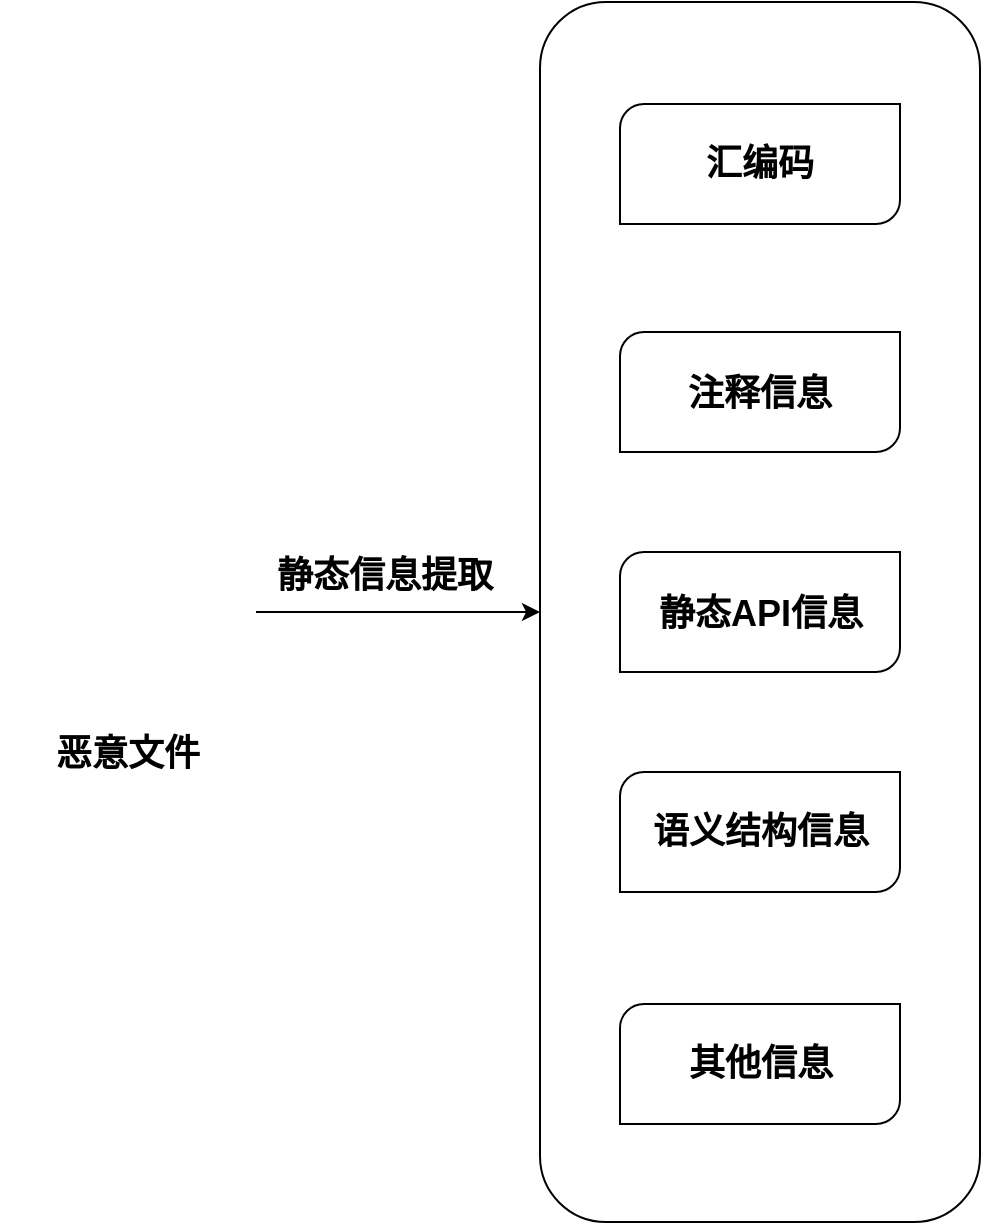 <mxfile version="26.0.7">
  <diagram name="第 1 页" id="dxvrjl87SDcU2a7-i233">
    <mxGraphModel dx="1866" dy="2007" grid="1" gridSize="10" guides="1" tooltips="1" connect="1" arrows="1" fold="1" page="1" pageScale="1" pageWidth="827" pageHeight="1169" math="0" shadow="0">
      <root>
        <mxCell id="0" />
        <mxCell id="1" parent="0" />
        <mxCell id="3dfxl_YuZ5u5SvN4yfyj-3" style="edgeStyle=orthogonalEdgeStyle;rounded=0;orthogonalLoop=1;jettySize=auto;html=1;entryX=0;entryY=0.5;entryDx=0;entryDy=0;" edge="1" parent="1" source="3dfxl_YuZ5u5SvN4yfyj-1" target="3dfxl_YuZ5u5SvN4yfyj-2">
          <mxGeometry relative="1" as="geometry" />
        </mxCell>
        <mxCell id="3dfxl_YuZ5u5SvN4yfyj-1" value="" style="shape=image;html=1;verticalAlign=top;verticalLabelPosition=bottom;labelBackgroundColor=#ffffff;imageAspect=0;aspect=fixed;image=https://cdn0.iconfinder.com/data/icons/octicons/1024/file-binary-128.png" vertex="1" parent="1">
          <mxGeometry x="20" y="240" width="128" height="128" as="geometry" />
        </mxCell>
        <mxCell id="3dfxl_YuZ5u5SvN4yfyj-2" value="" style="rounded=1;whiteSpace=wrap;html=1;fillColor=none;" vertex="1" parent="1">
          <mxGeometry x="290" y="-1" width="220" height="610" as="geometry" />
        </mxCell>
        <mxCell id="3dfxl_YuZ5u5SvN4yfyj-5" value="" style="verticalLabelPosition=bottom;verticalAlign=top;html=1;shape=mxgraph.basic.diag_round_rect;dx=6;whiteSpace=wrap;" vertex="1" parent="1">
          <mxGeometry x="330" y="50" width="140" height="60" as="geometry" />
        </mxCell>
        <mxCell id="3dfxl_YuZ5u5SvN4yfyj-6" value="&lt;font style=&quot;font-size: 18px;&quot;&gt;&lt;b&gt;汇编码&lt;/b&gt;&lt;/font&gt;" style="text;strokeColor=none;align=center;fillColor=none;html=1;verticalAlign=middle;whiteSpace=wrap;rounded=0;" vertex="1" parent="1">
          <mxGeometry x="370" y="65" width="60" height="30" as="geometry" />
        </mxCell>
        <mxCell id="3dfxl_YuZ5u5SvN4yfyj-7" value="&lt;b&gt;&lt;font style=&quot;font-size: 18px;&quot;&gt;恶意文件&lt;/font&gt;&lt;/b&gt;" style="text;strokeColor=none;align=center;fillColor=none;html=1;verticalAlign=middle;whiteSpace=wrap;rounded=0;" vertex="1" parent="1">
          <mxGeometry x="46" y="360" width="76" height="30" as="geometry" />
        </mxCell>
        <mxCell id="3dfxl_YuZ5u5SvN4yfyj-12" value="&lt;font style=&quot;font-size: 18px;&quot;&gt;&lt;b&gt;静态信息提取&lt;/b&gt;&lt;/font&gt;" style="text;html=1;align=center;verticalAlign=middle;resizable=0;points=[];autosize=1;strokeColor=none;fillColor=none;" vertex="1" parent="1">
          <mxGeometry x="147" y="266" width="130" height="40" as="geometry" />
        </mxCell>
        <mxCell id="3dfxl_YuZ5u5SvN4yfyj-16" value="" style="verticalLabelPosition=bottom;verticalAlign=top;html=1;shape=mxgraph.basic.diag_round_rect;dx=6;whiteSpace=wrap;" vertex="1" parent="1">
          <mxGeometry x="330" y="164" width="140" height="60" as="geometry" />
        </mxCell>
        <mxCell id="3dfxl_YuZ5u5SvN4yfyj-17" value="&lt;font style=&quot;font-size: 18px;&quot;&gt;&lt;b&gt;注释信息&lt;/b&gt;&lt;/font&gt;" style="text;strokeColor=none;align=center;fillColor=none;html=1;verticalAlign=middle;whiteSpace=wrap;rounded=0;" vertex="1" parent="1">
          <mxGeometry x="355" y="180" width="90" height="30" as="geometry" />
        </mxCell>
        <mxCell id="3dfxl_YuZ5u5SvN4yfyj-18" value="" style="verticalLabelPosition=bottom;verticalAlign=top;html=1;shape=mxgraph.basic.diag_round_rect;dx=6;whiteSpace=wrap;" vertex="1" parent="1">
          <mxGeometry x="330" y="274" width="140" height="60" as="geometry" />
        </mxCell>
        <mxCell id="3dfxl_YuZ5u5SvN4yfyj-19" value="&lt;font style=&quot;font-size: 18px;&quot;&gt;&lt;b&gt;静态API信息&lt;/b&gt;&lt;/font&gt;" style="text;strokeColor=none;align=center;fillColor=none;html=1;verticalAlign=middle;whiteSpace=wrap;rounded=0;" vertex="1" parent="1">
          <mxGeometry x="347.5" y="290" width="105" height="30" as="geometry" />
        </mxCell>
        <mxCell id="3dfxl_YuZ5u5SvN4yfyj-20" value="" style="verticalLabelPosition=bottom;verticalAlign=top;html=1;shape=mxgraph.basic.diag_round_rect;dx=6;whiteSpace=wrap;" vertex="1" parent="1">
          <mxGeometry x="330" y="384" width="140" height="60" as="geometry" />
        </mxCell>
        <mxCell id="3dfxl_YuZ5u5SvN4yfyj-21" value="&lt;font style=&quot;font-size: 18px;&quot;&gt;&lt;b&gt;语义结构信息&lt;/b&gt;&lt;/font&gt;" style="text;strokeColor=none;align=center;fillColor=none;html=1;verticalAlign=middle;whiteSpace=wrap;rounded=0;" vertex="1" parent="1">
          <mxGeometry x="343.75" y="399" width="112.5" height="30" as="geometry" />
        </mxCell>
        <mxCell id="3dfxl_YuZ5u5SvN4yfyj-22" value="" style="verticalLabelPosition=bottom;verticalAlign=top;html=1;shape=mxgraph.basic.diag_round_rect;dx=6;whiteSpace=wrap;" vertex="1" parent="1">
          <mxGeometry x="330" y="500" width="140" height="60" as="geometry" />
        </mxCell>
        <mxCell id="3dfxl_YuZ5u5SvN4yfyj-23" value="&lt;font style=&quot;font-size: 18px;&quot;&gt;&lt;b&gt;其他信息&lt;/b&gt;&lt;/font&gt;" style="text;strokeColor=none;align=center;fillColor=none;html=1;verticalAlign=middle;whiteSpace=wrap;rounded=0;" vertex="1" parent="1">
          <mxGeometry x="343.75" y="515" width="112.5" height="30" as="geometry" />
        </mxCell>
      </root>
    </mxGraphModel>
  </diagram>
</mxfile>
